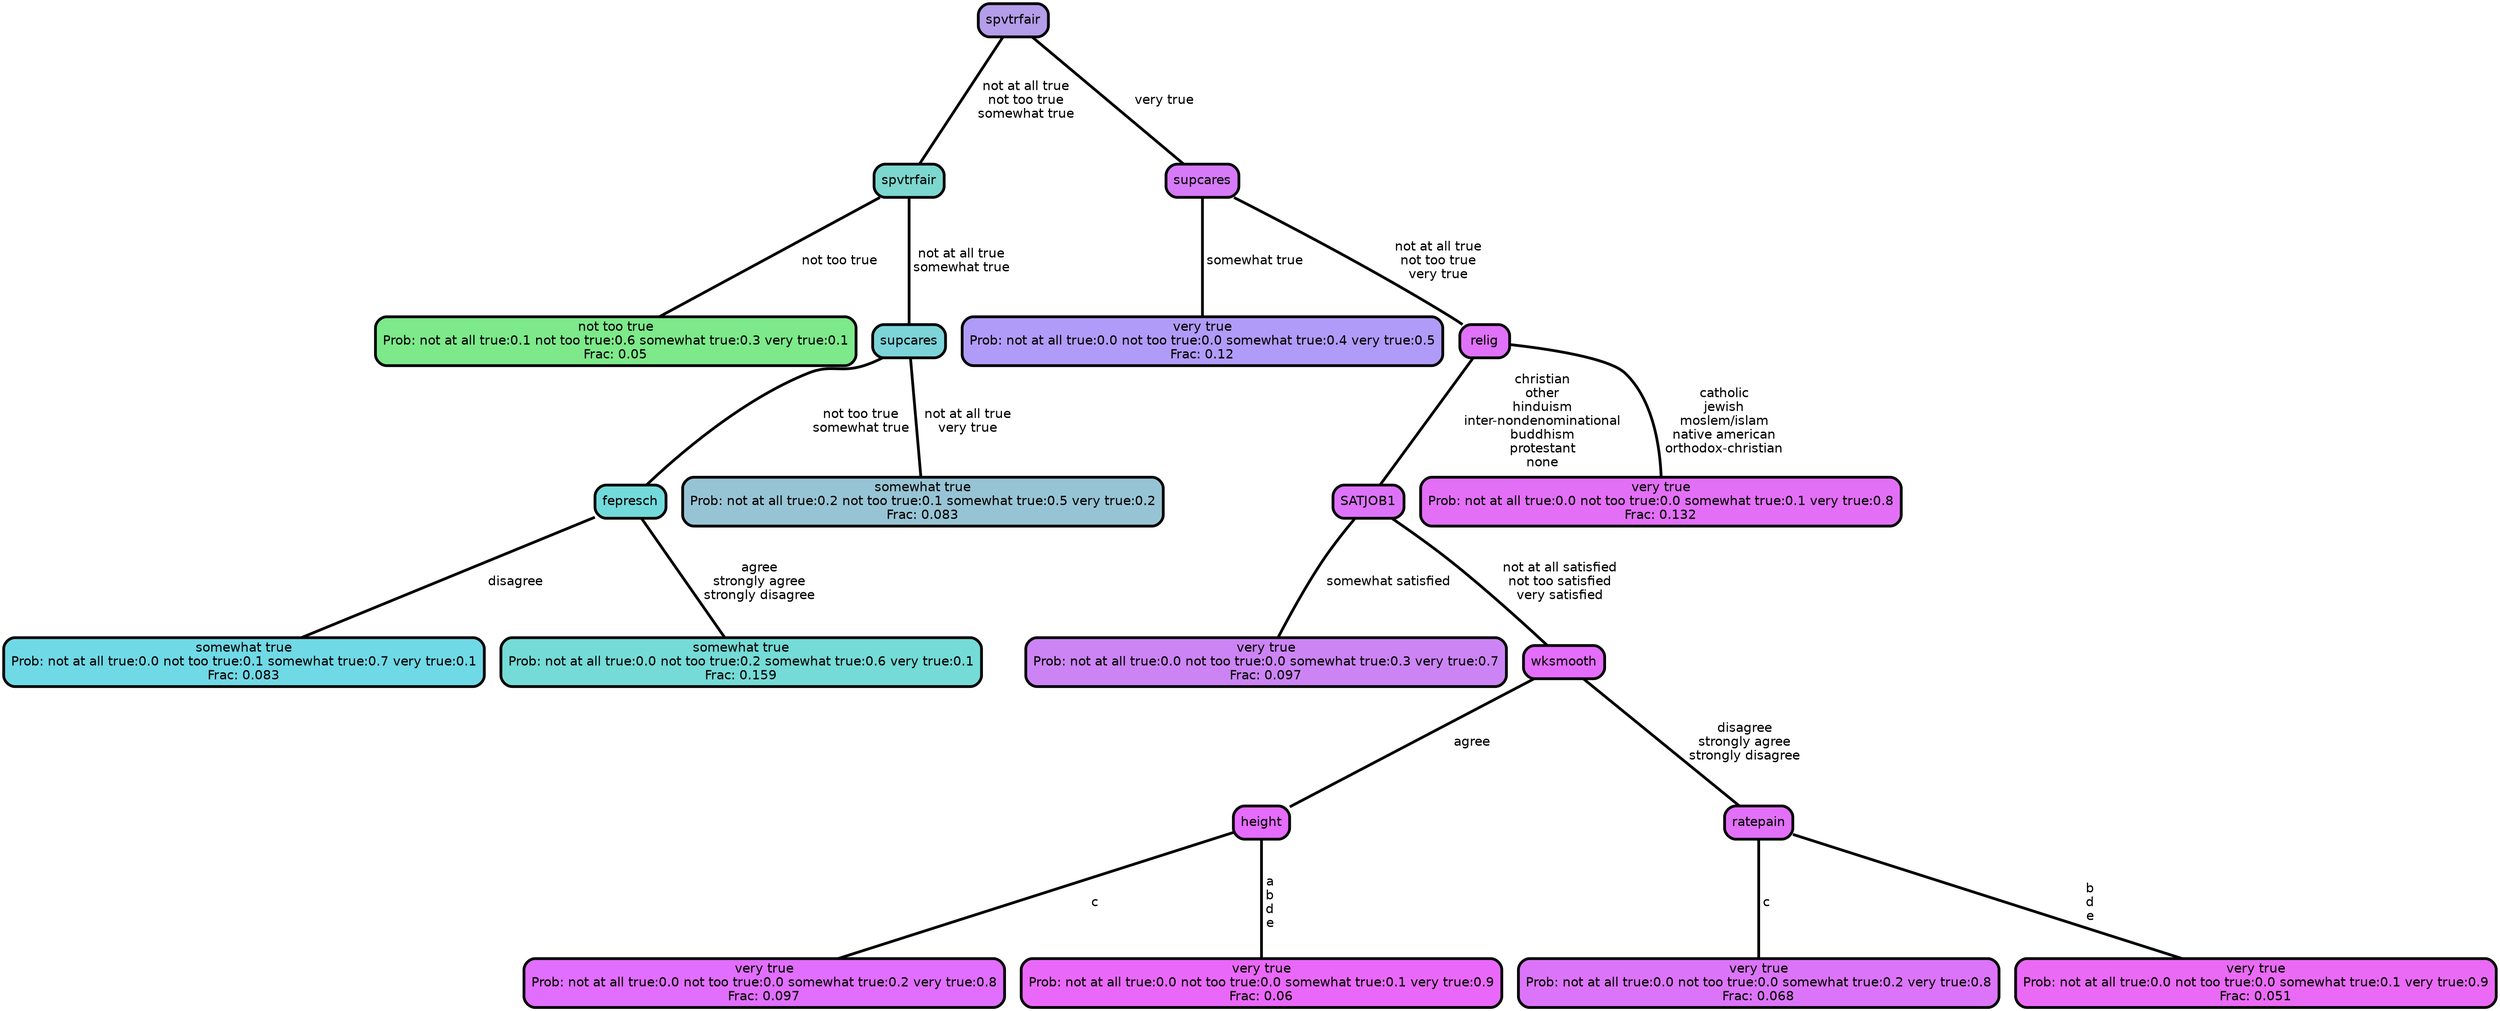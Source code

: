 graph Tree {
node [shape=box, style="filled, rounded",color="black",penwidth="3",fontcolor="black",                 fontname=helvetica] ;
graph [ranksep="0 equally", splines=straight,                 bgcolor=transparent, dpi=200] ;
edge [fontname=helvetica, color=black] ;
0 [label="not too true
Prob: not at all true:0.1 not too true:0.6 somewhat true:0.3 very true:0.1
Frac: 0.05", fillcolor="#7de98a"] ;
1 [label="spvtrfair", fillcolor="#7cd7cf"] ;
2 [label="somewhat true
Prob: not at all true:0.0 not too true:0.1 somewhat true:0.7 very true:0.1
Frac: 0.083", fillcolor="#70d9e6"] ;
3 [label="fepresch", fillcolor="#73dadb"] ;
4 [label="somewhat true
Prob: not at all true:0.0 not too true:0.2 somewhat true:0.6 very true:0.1
Frac: 0.159", fillcolor="#74dbd6"] ;
5 [label="supcares", fillcolor="#7cd4d9"] ;
6 [label="somewhat true
Prob: not at all true:0.2 not too true:0.1 somewhat true:0.5 very true:0.2
Frac: 0.083", fillcolor="#97c4d4"] ;
7 [label="spvtrfair", fillcolor="#b49de9"] ;
8 [label="very true
Prob: not at all true:0.0 not too true:0.0 somewhat true:0.4 very true:0.5
Frac: 0.12", fillcolor="#b19bf8"] ;
9 [label="supcares", fillcolor="#d67af8"] ;
10 [label="very true
Prob: not at all true:0.0 not too true:0.0 somewhat true:0.3 very true:0.7
Frac: 0.097", fillcolor="#cc84f5"] ;
11 [label="SATJOB1", fillcolor="#dd73f9"] ;
12 [label="very true
Prob: not at all true:0.0 not too true:0.0 somewhat true:0.2 very true:0.8
Frac: 0.097", fillcolor="#e16eff"] ;
13 [label="height", fillcolor="#e56cfd"] ;
14 [label="very true
Prob: not at all true:0.0 not too true:0.0 somewhat true:0.1 very true:0.9
Frac: 0.06", fillcolor="#ea68f9"] ;
15 [label="wksmooth", fillcolor="#e46dfb"] ;
16 [label="very true
Prob: not at all true:0.0 not too true:0.0 somewhat true:0.2 very true:0.8
Frac: 0.068", fillcolor="#dc74fa"] ;
17 [label="ratepain", fillcolor="#e270f8"] ;
18 [label="very true
Prob: not at all true:0.0 not too true:0.0 somewhat true:0.1 very true:0.9
Frac: 0.051", fillcolor="#ea6af5"] ;
19 [label="relig", fillcolor="#df72f9"] ;
20 [label="very true
Prob: not at all true:0.0 not too true:0.0 somewhat true:0.1 very true:0.8
Frac: 0.132", fillcolor="#e36ff7"] ;
1 -- 0 [label=" not too true",penwidth=3] ;
1 -- 5 [label=" not at all true\n somewhat true",penwidth=3] ;
3 -- 2 [label=" disagree",penwidth=3] ;
3 -- 4 [label=" agree\n strongly agree\n strongly disagree",penwidth=3] ;
5 -- 3 [label=" not too true\n somewhat true",penwidth=3] ;
5 -- 6 [label=" not at all true\n very true",penwidth=3] ;
7 -- 1 [label=" not at all true\n not too true\n somewhat true",penwidth=3] ;
7 -- 9 [label=" very true",penwidth=3] ;
9 -- 8 [label=" somewhat true",penwidth=3] ;
9 -- 19 [label=" not at all true\n not too true\n very true",penwidth=3] ;
11 -- 10 [label=" somewhat satisfied",penwidth=3] ;
11 -- 15 [label=" not at all satisfied\n not too satisfied\n very satisfied",penwidth=3] ;
13 -- 12 [label=" c",penwidth=3] ;
13 -- 14 [label=" a\n b\n d\n e",penwidth=3] ;
15 -- 13 [label=" agree",penwidth=3] ;
15 -- 17 [label=" disagree\n strongly agree\n strongly disagree",penwidth=3] ;
17 -- 16 [label=" c",penwidth=3] ;
17 -- 18 [label=" b\n d\n e",penwidth=3] ;
19 -- 11 [label=" christian\n other\n hinduism\n inter-nondenominational\n buddhism\n protestant\n none",penwidth=3] ;
19 -- 20 [label=" catholic\n jewish\n moslem/islam\n native american\n orthodox-christian",penwidth=3] ;
{rank = same;}}